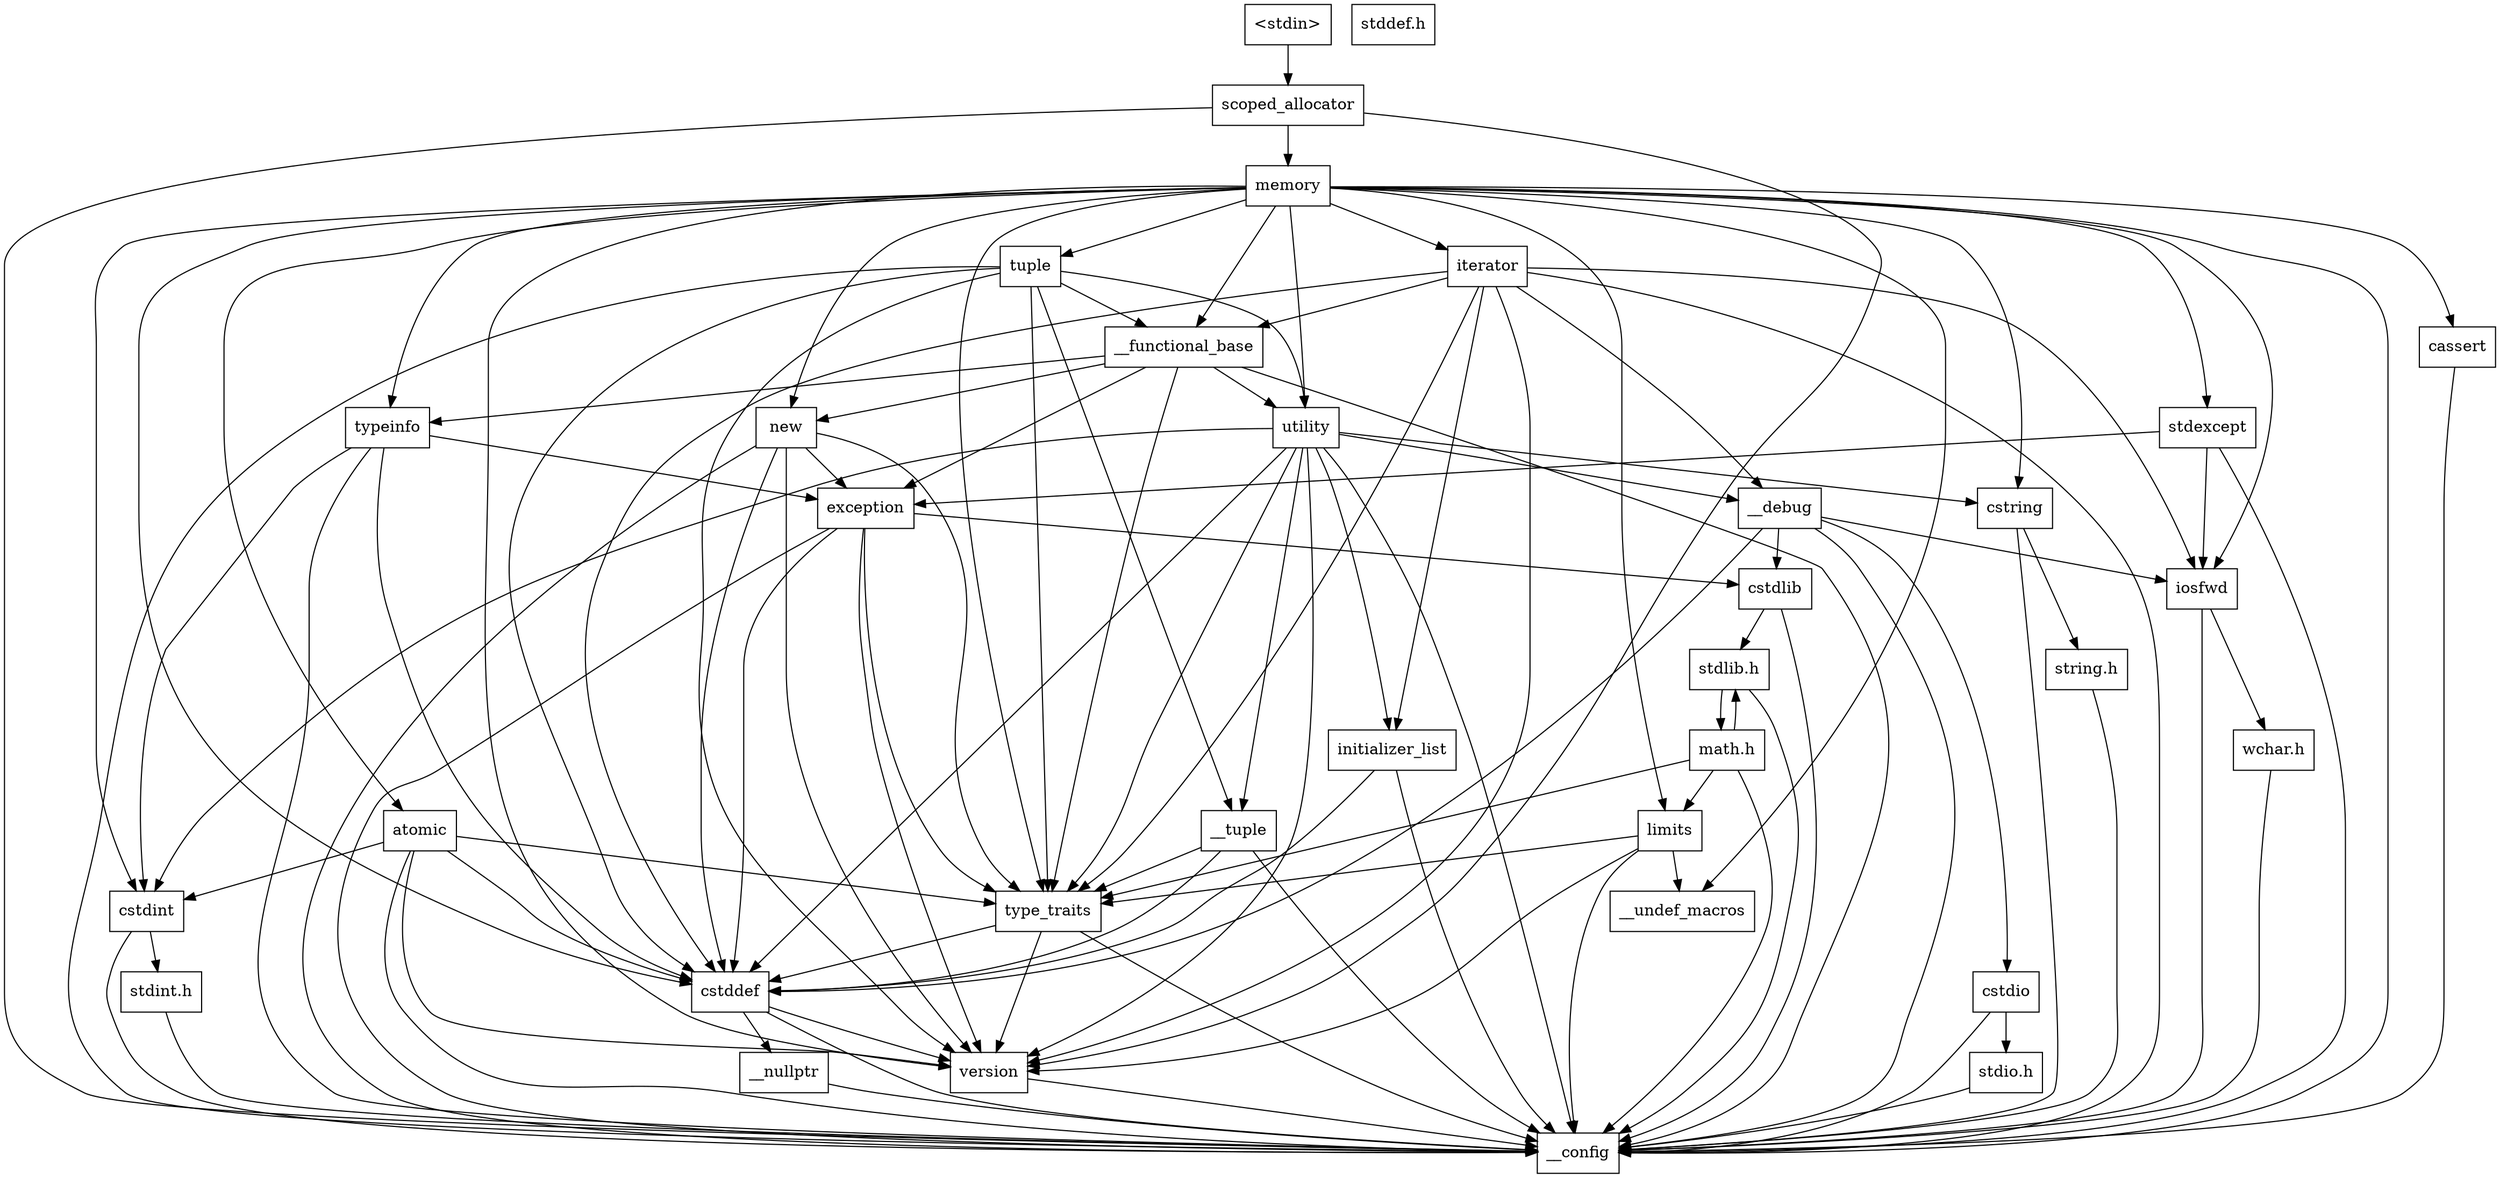 digraph "dependencies" {
  header_0 [ shape="box", label="\<stdin\>" ];
  header_1 [ shape="box", label="scoped_allocator" ];
  header_103 [ shape="box", label="iterator" ];
  header_104 [ shape="box", label="__functional_base" ];
  header_105 [ shape="box", label="tuple" ];
  header_106 [ shape="box", label="stdexcept" ];
  header_107 [ shape="box", label="cassert" ];
  header_109 [ shape="box", label="atomic" ];
  header_11 [ shape="box", label="memory" ];
  header_12 [ shape="box", label="type_traits" ];
  header_13 [ shape="box", label="cstddef" ];
  header_14 [ shape="box", label="version" ];
  header_17 [ shape="box", label="__nullptr" ];
  header_18 [ shape="box", label="typeinfo" ];
  header_19 [ shape="box", label="exception" ];
  header_2 [ shape="box", label="__config" ];
  header_20 [ shape="box", label="cstdlib" ];
  header_21 [ shape="box", label="stdlib.h" ];
  header_24 [ shape="box", label="stddef.h" ];
  header_55 [ shape="box", label="math.h" ];
  header_67 [ shape="box", label="limits" ];
  header_68 [ shape="box", label="__undef_macros" ];
  header_69 [ shape="box", label="cstdint" ];
  header_70 [ shape="box", label="stdint.h" ];
  header_75 [ shape="box", label="new" ];
  header_76 [ shape="box", label="utility" ];
  header_77 [ shape="box", label="__tuple" ];
  header_78 [ shape="box", label="initializer_list" ];
  header_79 [ shape="box", label="cstring" ];
  header_80 [ shape="box", label="string.h" ];
  header_83 [ shape="box", label="__debug" ];
  header_84 [ shape="box", label="iosfwd" ];
  header_85 [ shape="box", label="wchar.h" ];
  header_93 [ shape="box", label="cstdio" ];
  header_94 [ shape="box", label="stdio.h" ];
  header_67 -> header_14;
  header_67 -> header_68;
  header_67 -> header_2;
  header_67 -> header_12;
  header_69 -> header_70;
  header_69 -> header_2;
  header_70 -> header_2;
  header_76 -> header_14;
  header_76 -> header_12;
  header_76 -> header_13;
  header_76 -> header_83;
  header_76 -> header_2;
  header_76 -> header_77;
  header_76 -> header_69;
  header_76 -> header_78;
  header_76 -> header_79;
  header_77 -> header_2;
  header_77 -> header_12;
  header_77 -> header_13;
  header_75 -> header_14;
  header_75 -> header_2;
  header_75 -> header_19;
  header_75 -> header_12;
  header_75 -> header_13;
  header_78 -> header_2;
  header_78 -> header_13;
  header_79 -> header_80;
  header_79 -> header_2;
  header_105 -> header_14;
  header_105 -> header_2;
  header_105 -> header_12;
  header_105 -> header_13;
  header_105 -> header_76;
  header_105 -> header_77;
  header_105 -> header_104;
  header_104 -> header_12;
  header_104 -> header_18;
  header_104 -> header_19;
  header_104 -> header_76;
  header_104 -> header_75;
  header_104 -> header_2;
  header_107 -> header_2;
  header_106 -> header_2;
  header_106 -> header_19;
  header_106 -> header_84;
  header_0 -> header_1;
  header_1 -> header_14;
  header_1 -> header_2;
  header_1 -> header_11;
  header_55 -> header_21;
  header_55 -> header_2;
  header_55 -> header_67;
  header_55 -> header_12;
  header_21 -> header_2;
  header_21 -> header_55;
  header_20 -> header_21;
  header_20 -> header_2;
  header_109 -> header_69;
  header_109 -> header_14;
  header_109 -> header_2;
  header_109 -> header_12;
  header_109 -> header_13;
  header_83 -> header_84;
  header_83 -> header_2;
  header_83 -> header_20;
  header_83 -> header_93;
  header_83 -> header_13;
  header_80 -> header_2;
  header_85 -> header_2;
  header_84 -> header_2;
  header_84 -> header_85;
  header_103 -> header_14;
  header_103 -> header_12;
  header_103 -> header_13;
  header_103 -> header_2;
  header_103 -> header_83;
  header_103 -> header_104;
  header_103 -> header_78;
  header_103 -> header_84;
  header_14 -> header_2;
  header_17 -> header_2;
  header_11 -> header_14;
  header_11 -> header_109;
  header_11 -> header_79;
  header_11 -> header_12;
  header_11 -> header_13;
  header_11 -> header_104;
  header_11 -> header_18;
  header_11 -> header_68;
  header_11 -> header_105;
  header_11 -> header_2;
  header_11 -> header_67;
  header_11 -> header_75;
  header_11 -> header_69;
  header_11 -> header_76;
  header_11 -> header_107;
  header_11 -> header_106;
  header_11 -> header_103;
  header_11 -> header_84;
  header_12 -> header_14;
  header_12 -> header_2;
  header_12 -> header_13;
  header_13 -> header_14;
  header_13 -> header_17;
  header_13 -> header_2;
  header_18 -> header_69;
  header_18 -> header_2;
  header_18 -> header_19;
  header_18 -> header_13;
  header_19 -> header_14;
  header_19 -> header_2;
  header_19 -> header_20;
  header_19 -> header_12;
  header_19 -> header_13;
  header_94 -> header_2;
  header_93 -> header_94;
  header_93 -> header_2;
}